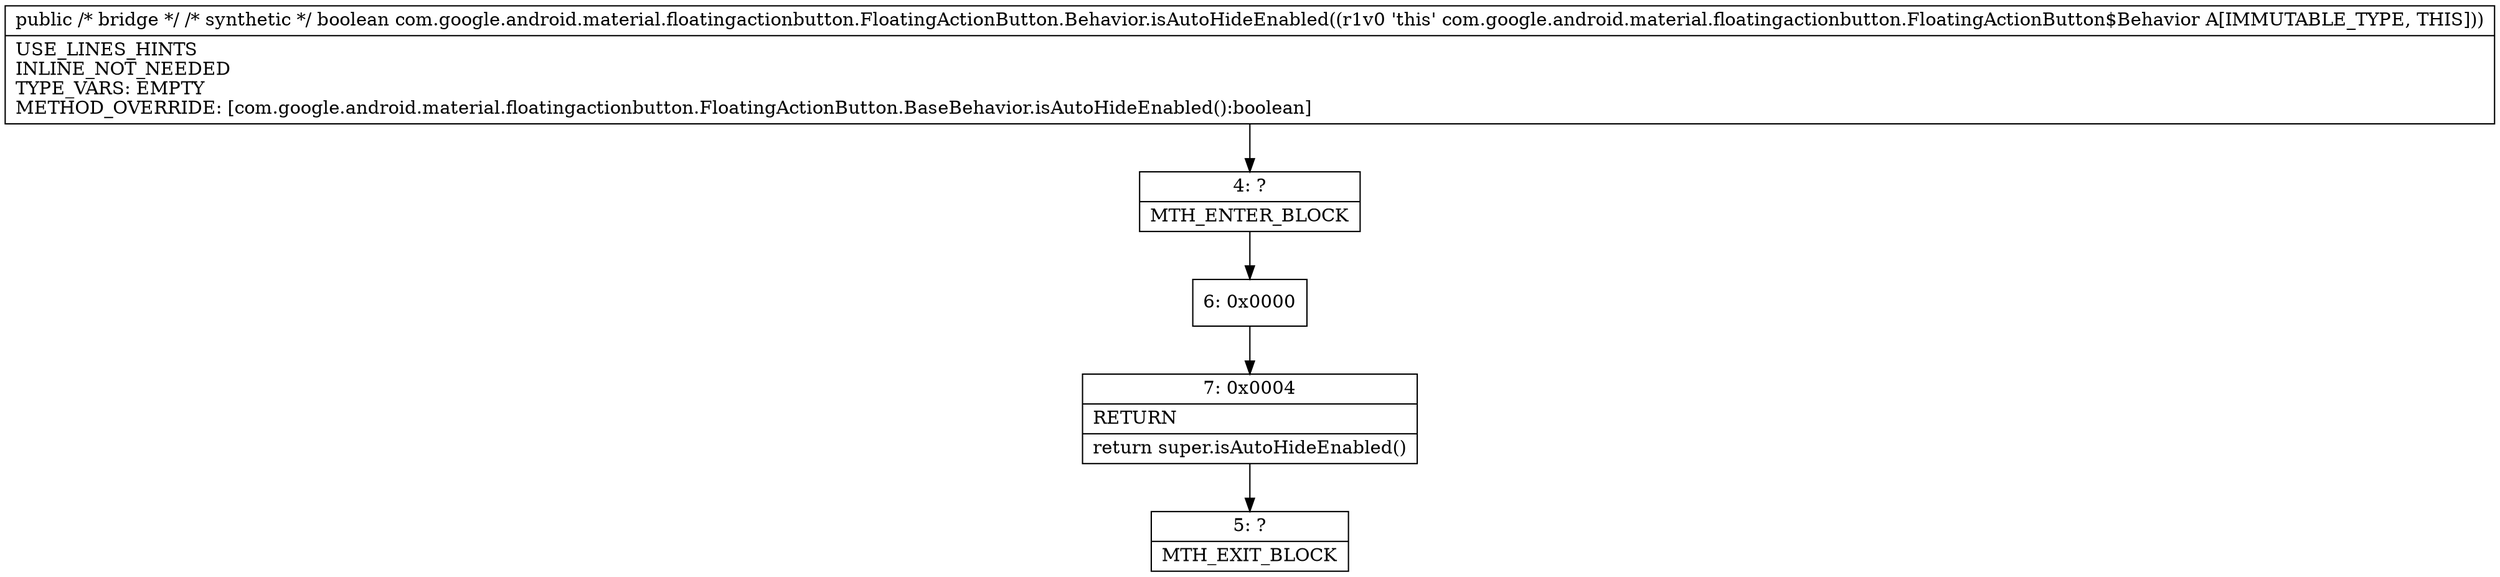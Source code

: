 digraph "CFG forcom.google.android.material.floatingactionbutton.FloatingActionButton.Behavior.isAutoHideEnabled()Z" {
Node_4 [shape=record,label="{4\:\ ?|MTH_ENTER_BLOCK\l}"];
Node_6 [shape=record,label="{6\:\ 0x0000}"];
Node_7 [shape=record,label="{7\:\ 0x0004|RETURN\l|return super.isAutoHideEnabled()\l}"];
Node_5 [shape=record,label="{5\:\ ?|MTH_EXIT_BLOCK\l}"];
MethodNode[shape=record,label="{public \/* bridge *\/ \/* synthetic *\/ boolean com.google.android.material.floatingactionbutton.FloatingActionButton.Behavior.isAutoHideEnabled((r1v0 'this' com.google.android.material.floatingactionbutton.FloatingActionButton$Behavior A[IMMUTABLE_TYPE, THIS]))  | USE_LINES_HINTS\lINLINE_NOT_NEEDED\lTYPE_VARS: EMPTY\lMETHOD_OVERRIDE: [com.google.android.material.floatingactionbutton.FloatingActionButton.BaseBehavior.isAutoHideEnabled():boolean]\l}"];
MethodNode -> Node_4;Node_4 -> Node_6;
Node_6 -> Node_7;
Node_7 -> Node_5;
}

